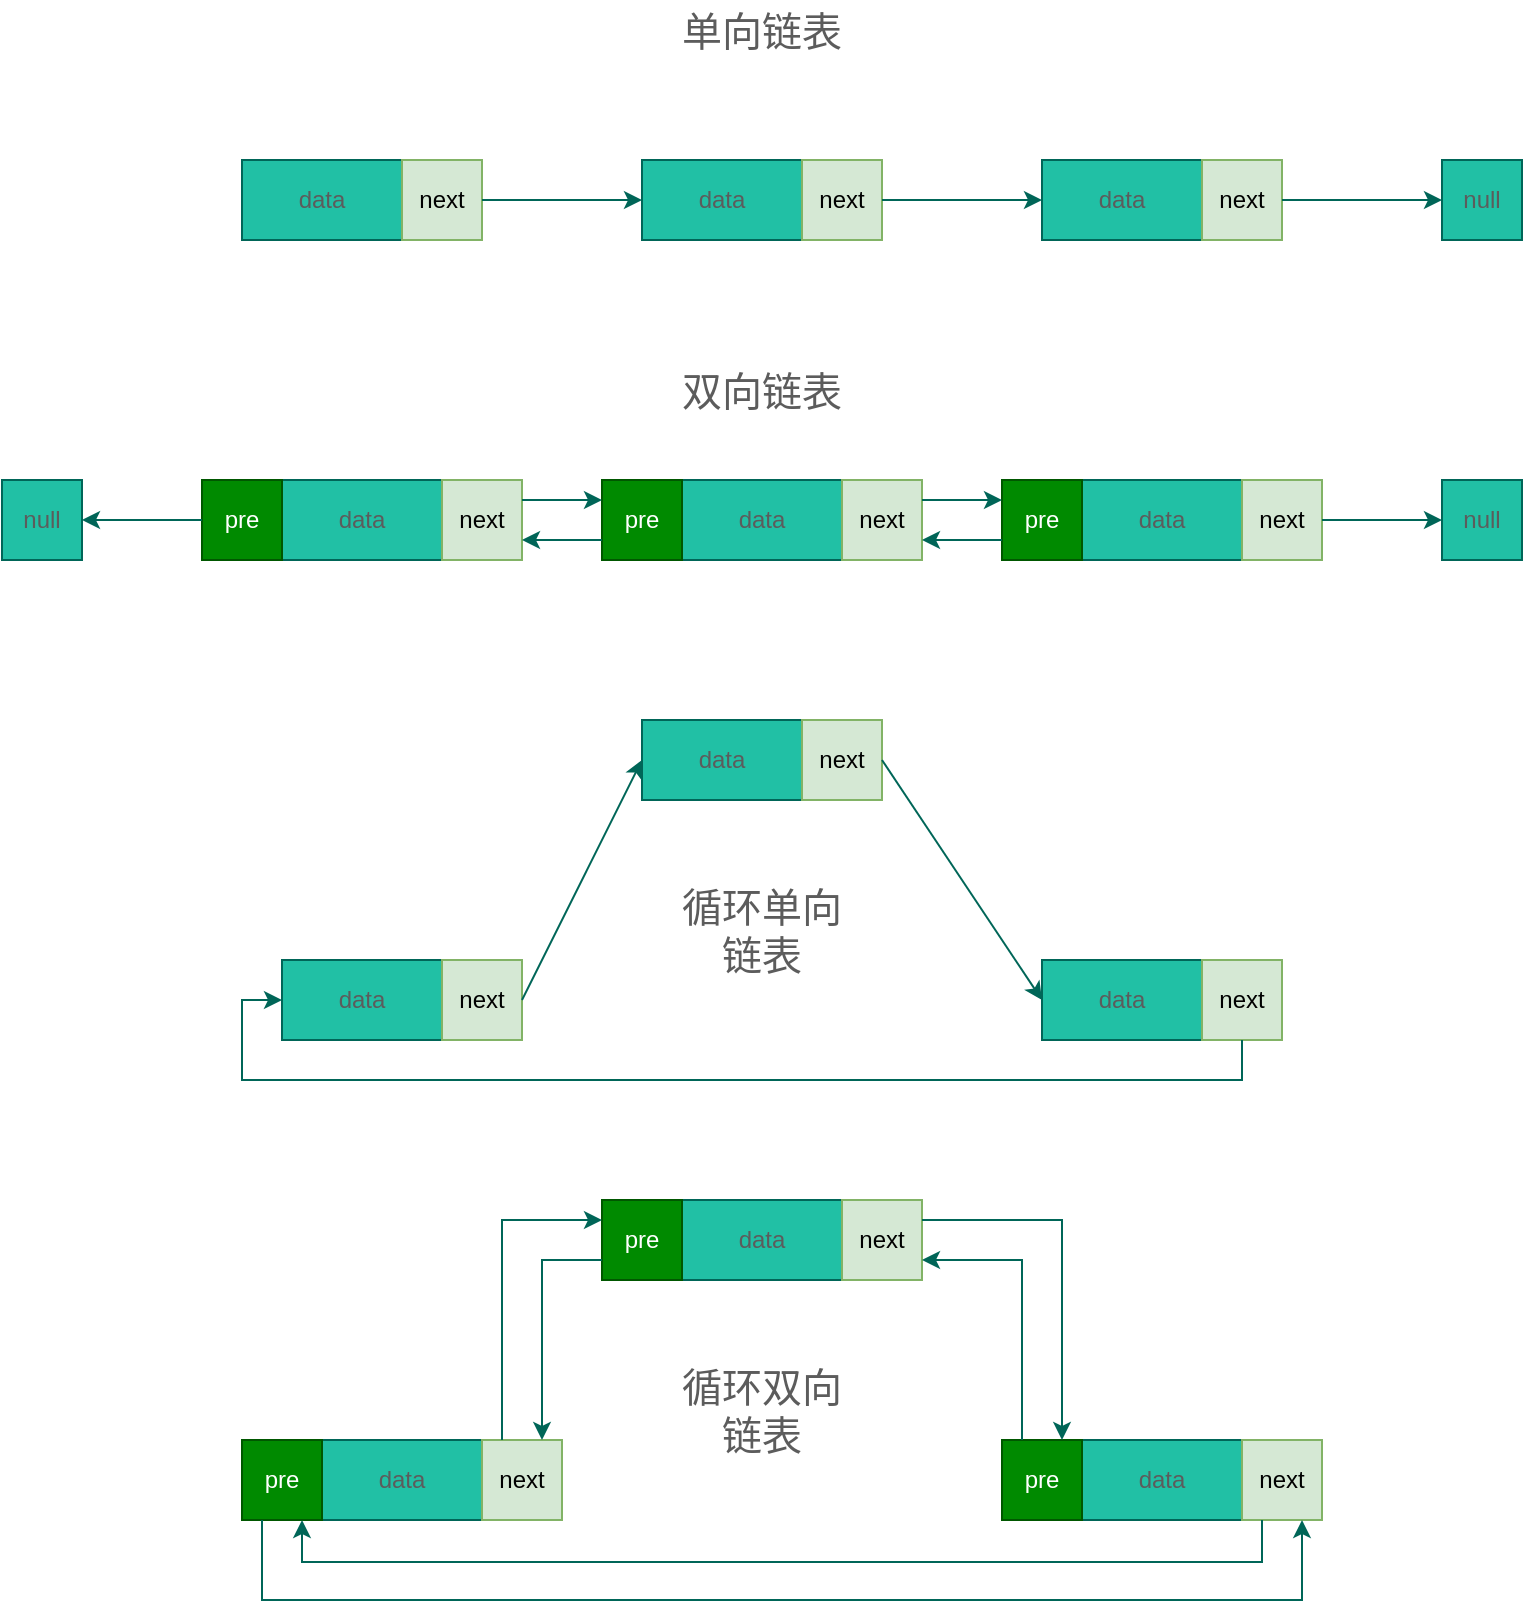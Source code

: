 <mxfile version="27.0.5">
  <diagram name="第 1 页" id="KAM_uYo274XT8sC_KYx2">
    <mxGraphModel dx="714" dy="623" grid="1" gridSize="10" guides="1" tooltips="1" connect="1" arrows="1" fold="1" page="1" pageScale="1" pageWidth="827" pageHeight="1169" math="0" shadow="0">
      <root>
        <mxCell id="0" />
        <mxCell id="1" parent="0" />
        <mxCell id="VaRB4M7GBHj9MHcpwjuo-7" value="" style="group;labelBackgroundColor=none;fontColor=#5C5C5C;" parent="1" vertex="1" connectable="0">
          <mxGeometry x="160" y="280" width="120" height="40" as="geometry" />
        </mxCell>
        <mxCell id="VaRB4M7GBHj9MHcpwjuo-3" value="data" style="rounded=0;whiteSpace=wrap;html=1;shadow=0;labelBackgroundColor=none;fillColor=#21C0A5;strokeColor=#006658;fontColor=#5C5C5C;" parent="VaRB4M7GBHj9MHcpwjuo-7" vertex="1">
          <mxGeometry width="80" height="40" as="geometry" />
        </mxCell>
        <mxCell id="VaRB4M7GBHj9MHcpwjuo-4" value="next" style="whiteSpace=wrap;html=1;aspect=fixed;shadow=0;labelBackgroundColor=none;fillColor=#d5e8d4;strokeColor=#82b366;" parent="VaRB4M7GBHj9MHcpwjuo-7" vertex="1">
          <mxGeometry x="80" width="40" height="40" as="geometry" />
        </mxCell>
        <mxCell id="VaRB4M7GBHj9MHcpwjuo-26" value="" style="group;labelBackgroundColor=none;fontColor=#5C5C5C;" parent="1" vertex="1" connectable="0">
          <mxGeometry x="360" y="280" width="120" height="40" as="geometry" />
        </mxCell>
        <mxCell id="VaRB4M7GBHj9MHcpwjuo-27" value="data" style="rounded=0;whiteSpace=wrap;html=1;shadow=0;labelBackgroundColor=none;fillColor=#21C0A5;strokeColor=#006658;fontColor=#5C5C5C;" parent="VaRB4M7GBHj9MHcpwjuo-26" vertex="1">
          <mxGeometry width="80" height="40" as="geometry" />
        </mxCell>
        <mxCell id="VaRB4M7GBHj9MHcpwjuo-28" value="next" style="whiteSpace=wrap;html=1;aspect=fixed;shadow=0;labelBackgroundColor=none;fillColor=#d5e8d4;strokeColor=#82b366;" parent="VaRB4M7GBHj9MHcpwjuo-26" vertex="1">
          <mxGeometry x="80" width="40" height="40" as="geometry" />
        </mxCell>
        <mxCell id="VaRB4M7GBHj9MHcpwjuo-29" value="" style="group;labelBackgroundColor=none;fontColor=#5C5C5C;" parent="1" vertex="1" connectable="0">
          <mxGeometry x="560" y="280" width="120" height="40" as="geometry" />
        </mxCell>
        <mxCell id="VaRB4M7GBHj9MHcpwjuo-30" value="data" style="rounded=0;whiteSpace=wrap;html=1;shadow=0;labelBackgroundColor=none;fillColor=#21C0A5;strokeColor=#006658;fontColor=#5C5C5C;" parent="VaRB4M7GBHj9MHcpwjuo-29" vertex="1">
          <mxGeometry width="80" height="40" as="geometry" />
        </mxCell>
        <mxCell id="VaRB4M7GBHj9MHcpwjuo-31" value="next" style="whiteSpace=wrap;html=1;aspect=fixed;shadow=0;labelBackgroundColor=none;fillColor=#d5e8d4;strokeColor=#82b366;" parent="VaRB4M7GBHj9MHcpwjuo-29" vertex="1">
          <mxGeometry x="80" width="40" height="40" as="geometry" />
        </mxCell>
        <mxCell id="VaRB4M7GBHj9MHcpwjuo-44" value="" style="group;labelBackgroundColor=none;fontColor=#5C5C5C;" parent="1" vertex="1" connectable="0">
          <mxGeometry x="180" y="680" width="120" height="40" as="geometry" />
        </mxCell>
        <mxCell id="VaRB4M7GBHj9MHcpwjuo-45" value="data" style="rounded=0;whiteSpace=wrap;html=1;shadow=0;labelBackgroundColor=none;fillColor=#21C0A5;strokeColor=#006658;fontColor=#5C5C5C;" parent="VaRB4M7GBHj9MHcpwjuo-44" vertex="1">
          <mxGeometry width="80" height="40" as="geometry" />
        </mxCell>
        <mxCell id="VaRB4M7GBHj9MHcpwjuo-46" value="next" style="whiteSpace=wrap;html=1;aspect=fixed;shadow=0;labelBackgroundColor=none;fillColor=#d5e8d4;strokeColor=#82b366;" parent="VaRB4M7GBHj9MHcpwjuo-44" vertex="1">
          <mxGeometry x="80" width="40" height="40" as="geometry" />
        </mxCell>
        <mxCell id="VaRB4M7GBHj9MHcpwjuo-47" value="" style="group;labelBackgroundColor=none;fontColor=#5C5C5C;" parent="1" vertex="1" connectable="0">
          <mxGeometry x="360" y="560" width="120" height="40" as="geometry" />
        </mxCell>
        <mxCell id="VaRB4M7GBHj9MHcpwjuo-48" value="data" style="rounded=0;whiteSpace=wrap;html=1;shadow=0;labelBackgroundColor=none;fillColor=#21C0A5;strokeColor=#006658;fontColor=#5C5C5C;" parent="VaRB4M7GBHj9MHcpwjuo-47" vertex="1">
          <mxGeometry width="80" height="40" as="geometry" />
        </mxCell>
        <mxCell id="VaRB4M7GBHj9MHcpwjuo-49" value="next" style="whiteSpace=wrap;html=1;aspect=fixed;shadow=0;labelBackgroundColor=none;fillColor=#d5e8d4;strokeColor=#82b366;" parent="VaRB4M7GBHj9MHcpwjuo-47" vertex="1">
          <mxGeometry x="80" width="40" height="40" as="geometry" />
        </mxCell>
        <mxCell id="VaRB4M7GBHj9MHcpwjuo-50" value="" style="group;labelBackgroundColor=none;fontColor=#5C5C5C;" parent="1" vertex="1" connectable="0">
          <mxGeometry x="560" y="680" width="120" height="40" as="geometry" />
        </mxCell>
        <mxCell id="VaRB4M7GBHj9MHcpwjuo-51" value="data" style="rounded=0;whiteSpace=wrap;html=1;shadow=0;labelBackgroundColor=none;fillColor=#21C0A5;strokeColor=#006658;fontColor=#5C5C5C;" parent="VaRB4M7GBHj9MHcpwjuo-50" vertex="1">
          <mxGeometry width="80" height="40" as="geometry" />
        </mxCell>
        <mxCell id="VaRB4M7GBHj9MHcpwjuo-52" value="next" style="whiteSpace=wrap;html=1;aspect=fixed;shadow=0;labelBackgroundColor=none;fillColor=#d5e8d4;strokeColor=#82b366;" parent="VaRB4M7GBHj9MHcpwjuo-50" vertex="1">
          <mxGeometry x="80" width="40" height="40" as="geometry" />
        </mxCell>
        <mxCell id="VaRB4M7GBHj9MHcpwjuo-65" value="" style="group;labelBackgroundColor=none;fontColor=#5C5C5C;" parent="1" vertex="1" connectable="0">
          <mxGeometry x="140" y="440" width="160" height="40" as="geometry" />
        </mxCell>
        <mxCell id="VaRB4M7GBHj9MHcpwjuo-32" value="" style="group;labelBackgroundColor=none;fontColor=#5C5C5C;" parent="VaRB4M7GBHj9MHcpwjuo-65" vertex="1" connectable="0">
          <mxGeometry x="40" width="120" height="40" as="geometry" />
        </mxCell>
        <mxCell id="VaRB4M7GBHj9MHcpwjuo-33" value="data" style="rounded=0;whiteSpace=wrap;html=1;shadow=0;labelBackgroundColor=none;fillColor=#21C0A5;strokeColor=#006658;fontColor=#5C5C5C;" parent="VaRB4M7GBHj9MHcpwjuo-32" vertex="1">
          <mxGeometry width="80" height="40" as="geometry" />
        </mxCell>
        <mxCell id="VaRB4M7GBHj9MHcpwjuo-34" value="next" style="whiteSpace=wrap;html=1;aspect=fixed;shadow=0;labelBackgroundColor=none;fillColor=#d5e8d4;strokeColor=#82b366;" parent="VaRB4M7GBHj9MHcpwjuo-32" vertex="1">
          <mxGeometry x="80" width="40" height="40" as="geometry" />
        </mxCell>
        <mxCell id="VaRB4M7GBHj9MHcpwjuo-35" value="pre" style="whiteSpace=wrap;html=1;aspect=fixed;shadow=0;labelBackgroundColor=none;fillColor=#008a00;strokeColor=#005700;fontColor=#ffffff;" parent="VaRB4M7GBHj9MHcpwjuo-65" vertex="1">
          <mxGeometry width="40" height="40" as="geometry" />
        </mxCell>
        <mxCell id="VaRB4M7GBHj9MHcpwjuo-66" value="" style="group;labelBackgroundColor=none;fontColor=#5C5C5C;" parent="1" vertex="1" connectable="0">
          <mxGeometry x="340" y="440" width="160" height="40" as="geometry" />
        </mxCell>
        <mxCell id="VaRB4M7GBHj9MHcpwjuo-36" value="" style="group;labelBackgroundColor=none;fontColor=#5C5C5C;" parent="VaRB4M7GBHj9MHcpwjuo-66" vertex="1" connectable="0">
          <mxGeometry x="40" width="120" height="40" as="geometry" />
        </mxCell>
        <mxCell id="VaRB4M7GBHj9MHcpwjuo-37" value="data" style="rounded=0;whiteSpace=wrap;html=1;shadow=0;labelBackgroundColor=none;fillColor=#21C0A5;strokeColor=#006658;fontColor=#5C5C5C;" parent="VaRB4M7GBHj9MHcpwjuo-36" vertex="1">
          <mxGeometry width="80" height="40" as="geometry" />
        </mxCell>
        <mxCell id="VaRB4M7GBHj9MHcpwjuo-38" value="next" style="whiteSpace=wrap;html=1;aspect=fixed;shadow=0;labelBackgroundColor=none;fillColor=#d5e8d4;strokeColor=#82b366;" parent="VaRB4M7GBHj9MHcpwjuo-36" vertex="1">
          <mxGeometry x="80" width="40" height="40" as="geometry" />
        </mxCell>
        <mxCell id="VaRB4M7GBHj9MHcpwjuo-39" value="pre" style="whiteSpace=wrap;html=1;aspect=fixed;shadow=0;labelBackgroundColor=none;fillColor=#008a00;strokeColor=#005700;fontColor=#ffffff;" parent="VaRB4M7GBHj9MHcpwjuo-66" vertex="1">
          <mxGeometry width="40" height="40" as="geometry" />
        </mxCell>
        <mxCell id="VaRB4M7GBHj9MHcpwjuo-67" value="" style="group;labelBackgroundColor=none;fontColor=#5C5C5C;" parent="1" vertex="1" connectable="0">
          <mxGeometry x="540" y="440" width="160" height="40" as="geometry" />
        </mxCell>
        <mxCell id="VaRB4M7GBHj9MHcpwjuo-40" value="" style="group;labelBackgroundColor=none;fontColor=#5C5C5C;" parent="VaRB4M7GBHj9MHcpwjuo-67" vertex="1" connectable="0">
          <mxGeometry x="40" width="120" height="40" as="geometry" />
        </mxCell>
        <mxCell id="VaRB4M7GBHj9MHcpwjuo-41" value="data" style="rounded=0;whiteSpace=wrap;html=1;shadow=0;labelBackgroundColor=none;fillColor=#21C0A5;strokeColor=#006658;fontColor=#5C5C5C;" parent="VaRB4M7GBHj9MHcpwjuo-40" vertex="1">
          <mxGeometry width="80" height="40" as="geometry" />
        </mxCell>
        <mxCell id="VaRB4M7GBHj9MHcpwjuo-42" value="next" style="whiteSpace=wrap;html=1;aspect=fixed;shadow=0;labelBackgroundColor=none;fillColor=#d5e8d4;strokeColor=#82b366;" parent="VaRB4M7GBHj9MHcpwjuo-40" vertex="1">
          <mxGeometry x="80" width="40" height="40" as="geometry" />
        </mxCell>
        <mxCell id="VaRB4M7GBHj9MHcpwjuo-43" value="pre" style="whiteSpace=wrap;html=1;aspect=fixed;shadow=0;labelBackgroundColor=none;fillColor=#008a00;strokeColor=#005700;fontColor=#ffffff;" parent="VaRB4M7GBHj9MHcpwjuo-67" vertex="1">
          <mxGeometry width="40" height="40" as="geometry" />
        </mxCell>
        <mxCell id="VaRB4M7GBHj9MHcpwjuo-68" value="" style="group;labelBackgroundColor=none;fontColor=#5C5C5C;" parent="1" vertex="1" connectable="0">
          <mxGeometry x="160" y="920" width="160" height="40" as="geometry" />
        </mxCell>
        <mxCell id="VaRB4M7GBHj9MHcpwjuo-53" value="" style="group;labelBackgroundColor=none;fontColor=#5C5C5C;" parent="VaRB4M7GBHj9MHcpwjuo-68" vertex="1" connectable="0">
          <mxGeometry x="40" width="120" height="40" as="geometry" />
        </mxCell>
        <mxCell id="VaRB4M7GBHj9MHcpwjuo-54" value="data" style="rounded=0;whiteSpace=wrap;html=1;shadow=0;labelBackgroundColor=none;fillColor=#21C0A5;strokeColor=#006658;fontColor=#5C5C5C;" parent="VaRB4M7GBHj9MHcpwjuo-53" vertex="1">
          <mxGeometry width="80" height="40" as="geometry" />
        </mxCell>
        <mxCell id="VaRB4M7GBHj9MHcpwjuo-55" value="next" style="whiteSpace=wrap;html=1;aspect=fixed;shadow=0;labelBackgroundColor=none;fillColor=#d5e8d4;strokeColor=#82b366;" parent="VaRB4M7GBHj9MHcpwjuo-53" vertex="1">
          <mxGeometry x="80" width="40" height="40" as="geometry" />
        </mxCell>
        <mxCell id="VaRB4M7GBHj9MHcpwjuo-56" value="pre" style="whiteSpace=wrap;html=1;aspect=fixed;shadow=0;labelBackgroundColor=none;fillColor=#008a00;strokeColor=#005700;fontColor=#ffffff;" parent="VaRB4M7GBHj9MHcpwjuo-68" vertex="1">
          <mxGeometry width="40" height="40" as="geometry" />
        </mxCell>
        <mxCell id="VaRB4M7GBHj9MHcpwjuo-69" value="" style="group;labelBackgroundColor=none;fontColor=#5C5C5C;" parent="1" vertex="1" connectable="0">
          <mxGeometry x="340" y="800" width="160" height="40" as="geometry" />
        </mxCell>
        <mxCell id="VaRB4M7GBHj9MHcpwjuo-57" value="" style="group;labelBackgroundColor=none;fontColor=#5C5C5C;" parent="VaRB4M7GBHj9MHcpwjuo-69" vertex="1" connectable="0">
          <mxGeometry x="40" width="120" height="40" as="geometry" />
        </mxCell>
        <mxCell id="VaRB4M7GBHj9MHcpwjuo-58" value="data" style="rounded=0;whiteSpace=wrap;html=1;shadow=0;labelBackgroundColor=none;fillColor=#21C0A5;strokeColor=#006658;fontColor=#5C5C5C;" parent="VaRB4M7GBHj9MHcpwjuo-57" vertex="1">
          <mxGeometry width="80" height="40" as="geometry" />
        </mxCell>
        <mxCell id="VaRB4M7GBHj9MHcpwjuo-59" value="next" style="whiteSpace=wrap;html=1;aspect=fixed;shadow=0;labelBackgroundColor=none;fillColor=#d5e8d4;strokeColor=#82b366;" parent="VaRB4M7GBHj9MHcpwjuo-57" vertex="1">
          <mxGeometry x="80" width="40" height="40" as="geometry" />
        </mxCell>
        <mxCell id="VaRB4M7GBHj9MHcpwjuo-60" value="pre" style="whiteSpace=wrap;html=1;aspect=fixed;shadow=0;labelBackgroundColor=none;fillColor=#008a00;strokeColor=#005700;fontColor=#ffffff;" parent="VaRB4M7GBHj9MHcpwjuo-69" vertex="1">
          <mxGeometry width="40" height="40" as="geometry" />
        </mxCell>
        <mxCell id="VaRB4M7GBHj9MHcpwjuo-70" value="" style="group;labelBackgroundColor=none;fontColor=#5C5C5C;" parent="1" vertex="1" connectable="0">
          <mxGeometry x="540" y="920" width="160" height="40" as="geometry" />
        </mxCell>
        <mxCell id="VaRB4M7GBHj9MHcpwjuo-61" value="" style="group;labelBackgroundColor=none;fontColor=#5C5C5C;" parent="VaRB4M7GBHj9MHcpwjuo-70" vertex="1" connectable="0">
          <mxGeometry x="40" width="120" height="40" as="geometry" />
        </mxCell>
        <mxCell id="VaRB4M7GBHj9MHcpwjuo-62" value="data" style="rounded=0;whiteSpace=wrap;html=1;shadow=0;labelBackgroundColor=none;fillColor=#21C0A5;strokeColor=#006658;fontColor=#5C5C5C;" parent="VaRB4M7GBHj9MHcpwjuo-61" vertex="1">
          <mxGeometry width="80" height="40" as="geometry" />
        </mxCell>
        <mxCell id="VaRB4M7GBHj9MHcpwjuo-63" value="next" style="whiteSpace=wrap;html=1;aspect=fixed;shadow=0;labelBackgroundColor=none;fillColor=#d5e8d4;strokeColor=#82b366;" parent="VaRB4M7GBHj9MHcpwjuo-61" vertex="1">
          <mxGeometry x="80" width="40" height="40" as="geometry" />
        </mxCell>
        <mxCell id="VaRB4M7GBHj9MHcpwjuo-64" value="pre" style="whiteSpace=wrap;html=1;aspect=fixed;shadow=0;labelBackgroundColor=none;fillColor=#008a00;strokeColor=#005700;fontColor=#ffffff;" parent="VaRB4M7GBHj9MHcpwjuo-70" vertex="1">
          <mxGeometry width="40" height="40" as="geometry" />
        </mxCell>
        <mxCell id="VaRB4M7GBHj9MHcpwjuo-71" value="null" style="whiteSpace=wrap;html=1;aspect=fixed;labelBackgroundColor=none;fillColor=#21C0A5;strokeColor=#006658;fontColor=#5C5C5C;" parent="1" vertex="1">
          <mxGeometry x="760" y="280" width="40" height="40" as="geometry" />
        </mxCell>
        <mxCell id="VaRB4M7GBHj9MHcpwjuo-73" value="" style="edgeStyle=orthogonalEdgeStyle;rounded=0;orthogonalLoop=1;jettySize=auto;html=1;labelBackgroundColor=none;strokeColor=#006658;fontColor=default;" parent="1" source="VaRB4M7GBHj9MHcpwjuo-4" target="VaRB4M7GBHj9MHcpwjuo-27" edge="1">
          <mxGeometry relative="1" as="geometry" />
        </mxCell>
        <mxCell id="VaRB4M7GBHj9MHcpwjuo-74" value="" style="edgeStyle=orthogonalEdgeStyle;rounded=0;orthogonalLoop=1;jettySize=auto;html=1;labelBackgroundColor=none;strokeColor=#006658;fontColor=default;" parent="1" source="VaRB4M7GBHj9MHcpwjuo-28" target="VaRB4M7GBHj9MHcpwjuo-30" edge="1">
          <mxGeometry relative="1" as="geometry" />
        </mxCell>
        <mxCell id="VaRB4M7GBHj9MHcpwjuo-75" value="" style="edgeStyle=orthogonalEdgeStyle;rounded=0;orthogonalLoop=1;jettySize=auto;html=1;labelBackgroundColor=none;strokeColor=#006658;fontColor=default;" parent="1" source="VaRB4M7GBHj9MHcpwjuo-31" target="VaRB4M7GBHj9MHcpwjuo-71" edge="1">
          <mxGeometry relative="1" as="geometry" />
        </mxCell>
        <mxCell id="VaRB4M7GBHj9MHcpwjuo-76" value="null" style="whiteSpace=wrap;html=1;aspect=fixed;labelBackgroundColor=none;fillColor=#21C0A5;strokeColor=#006658;fontColor=#5C5C5C;" parent="1" vertex="1">
          <mxGeometry x="40" y="440" width="40" height="40" as="geometry" />
        </mxCell>
        <mxCell id="VaRB4M7GBHj9MHcpwjuo-77" value="" style="edgeStyle=orthogonalEdgeStyle;rounded=0;orthogonalLoop=1;jettySize=auto;html=1;labelBackgroundColor=none;strokeColor=#006658;fontColor=default;" parent="1" source="VaRB4M7GBHj9MHcpwjuo-35" target="VaRB4M7GBHj9MHcpwjuo-76" edge="1">
          <mxGeometry relative="1" as="geometry" />
        </mxCell>
        <mxCell id="VaRB4M7GBHj9MHcpwjuo-78" value="" style="edgeStyle=orthogonalEdgeStyle;rounded=0;orthogonalLoop=1;jettySize=auto;html=1;labelBackgroundColor=none;strokeColor=#006658;fontColor=default;" parent="1" source="VaRB4M7GBHj9MHcpwjuo-34" target="VaRB4M7GBHj9MHcpwjuo-39" edge="1">
          <mxGeometry relative="1" as="geometry">
            <Array as="points">
              <mxPoint x="320" y="450" />
              <mxPoint x="320" y="450" />
            </Array>
          </mxGeometry>
        </mxCell>
        <mxCell id="VaRB4M7GBHj9MHcpwjuo-79" value="" style="edgeStyle=orthogonalEdgeStyle;rounded=0;orthogonalLoop=1;jettySize=auto;html=1;labelBackgroundColor=none;strokeColor=#006658;fontColor=default;" parent="1" source="VaRB4M7GBHj9MHcpwjuo-39" target="VaRB4M7GBHj9MHcpwjuo-34" edge="1">
          <mxGeometry relative="1" as="geometry">
            <Array as="points">
              <mxPoint x="320" y="470" />
              <mxPoint x="320" y="470" />
            </Array>
          </mxGeometry>
        </mxCell>
        <mxCell id="VaRB4M7GBHj9MHcpwjuo-80" value="" style="edgeStyle=orthogonalEdgeStyle;rounded=0;orthogonalLoop=1;jettySize=auto;html=1;labelBackgroundColor=none;strokeColor=#006658;fontColor=default;" parent="1" source="VaRB4M7GBHj9MHcpwjuo-38" target="VaRB4M7GBHj9MHcpwjuo-43" edge="1">
          <mxGeometry relative="1" as="geometry">
            <Array as="points">
              <mxPoint x="520" y="450" />
              <mxPoint x="520" y="450" />
            </Array>
          </mxGeometry>
        </mxCell>
        <mxCell id="VaRB4M7GBHj9MHcpwjuo-81" value="" style="edgeStyle=orthogonalEdgeStyle;rounded=0;orthogonalLoop=1;jettySize=auto;html=1;labelBackgroundColor=none;strokeColor=#006658;fontColor=default;" parent="1" source="VaRB4M7GBHj9MHcpwjuo-43" target="VaRB4M7GBHj9MHcpwjuo-38" edge="1">
          <mxGeometry relative="1" as="geometry">
            <Array as="points">
              <mxPoint x="520" y="470" />
              <mxPoint x="520" y="470" />
            </Array>
          </mxGeometry>
        </mxCell>
        <mxCell id="VaRB4M7GBHj9MHcpwjuo-82" value="null" style="whiteSpace=wrap;html=1;aspect=fixed;shadow=0;labelBackgroundColor=none;fillColor=#21C0A5;strokeColor=#006658;fontColor=#5C5C5C;" parent="1" vertex="1">
          <mxGeometry x="760" y="440" width="40" height="40" as="geometry" />
        </mxCell>
        <mxCell id="VaRB4M7GBHj9MHcpwjuo-83" value="" style="edgeStyle=orthogonalEdgeStyle;rounded=0;orthogonalLoop=1;jettySize=auto;html=1;labelBackgroundColor=none;strokeColor=#006658;fontColor=default;" parent="1" source="VaRB4M7GBHj9MHcpwjuo-42" target="VaRB4M7GBHj9MHcpwjuo-82" edge="1">
          <mxGeometry relative="1" as="geometry" />
        </mxCell>
        <mxCell id="VaRB4M7GBHj9MHcpwjuo-84" style="rounded=0;orthogonalLoop=1;jettySize=auto;html=1;entryX=0;entryY=0.5;entryDx=0;entryDy=0;labelBackgroundColor=none;strokeColor=#006658;fontColor=default;exitX=1;exitY=0.5;exitDx=0;exitDy=0;" parent="1" source="VaRB4M7GBHj9MHcpwjuo-46" target="VaRB4M7GBHj9MHcpwjuo-48" edge="1">
          <mxGeometry relative="1" as="geometry" />
        </mxCell>
        <mxCell id="VaRB4M7GBHj9MHcpwjuo-85" style="rounded=0;orthogonalLoop=1;jettySize=auto;html=1;entryX=0;entryY=0.5;entryDx=0;entryDy=0;labelBackgroundColor=none;strokeColor=#006658;fontColor=default;exitX=1;exitY=0.5;exitDx=0;exitDy=0;" parent="1" source="VaRB4M7GBHj9MHcpwjuo-49" target="VaRB4M7GBHj9MHcpwjuo-51" edge="1">
          <mxGeometry relative="1" as="geometry" />
        </mxCell>
        <mxCell id="VaRB4M7GBHj9MHcpwjuo-86" style="edgeStyle=orthogonalEdgeStyle;rounded=0;orthogonalLoop=1;jettySize=auto;html=1;entryX=0;entryY=0.5;entryDx=0;entryDy=0;labelBackgroundColor=none;strokeColor=#006658;fontColor=default;" parent="1" source="VaRB4M7GBHj9MHcpwjuo-52" target="VaRB4M7GBHj9MHcpwjuo-45" edge="1">
          <mxGeometry relative="1" as="geometry">
            <Array as="points">
              <mxPoint x="660" y="740" />
              <mxPoint x="160" y="740" />
              <mxPoint x="160" y="700" />
            </Array>
          </mxGeometry>
        </mxCell>
        <mxCell id="VaRB4M7GBHj9MHcpwjuo-87" style="edgeStyle=orthogonalEdgeStyle;rounded=0;orthogonalLoop=1;jettySize=auto;html=1;entryX=0.5;entryY=0;entryDx=0;entryDy=0;exitX=1;exitY=0.25;exitDx=0;exitDy=0;labelBackgroundColor=none;strokeColor=#006658;fontColor=default;" parent="1" source="VaRB4M7GBHj9MHcpwjuo-59" edge="1">
          <mxGeometry relative="1" as="geometry">
            <mxPoint x="510" y="810" as="sourcePoint" />
            <mxPoint x="570" y="920" as="targetPoint" />
            <Array as="points">
              <mxPoint x="570" y="810" />
            </Array>
          </mxGeometry>
        </mxCell>
        <mxCell id="VaRB4M7GBHj9MHcpwjuo-88" style="edgeStyle=orthogonalEdgeStyle;rounded=0;orthogonalLoop=1;jettySize=auto;html=1;entryX=1;entryY=0.75;entryDx=0;entryDy=0;labelBackgroundColor=none;strokeColor=#006658;fontColor=default;" parent="1" source="VaRB4M7GBHj9MHcpwjuo-64" target="VaRB4M7GBHj9MHcpwjuo-59" edge="1">
          <mxGeometry relative="1" as="geometry">
            <mxPoint x="510" y="830" as="targetPoint" />
            <Array as="points">
              <mxPoint x="550" y="830" />
            </Array>
          </mxGeometry>
        </mxCell>
        <mxCell id="VaRB4M7GBHj9MHcpwjuo-89" style="edgeStyle=orthogonalEdgeStyle;rounded=0;orthogonalLoop=1;jettySize=auto;html=1;entryX=0.75;entryY=1;entryDx=0;entryDy=0;exitX=0.25;exitY=1;exitDx=0;exitDy=0;labelBackgroundColor=none;strokeColor=#006658;fontColor=default;" parent="1" source="VaRB4M7GBHj9MHcpwjuo-63" target="VaRB4M7GBHj9MHcpwjuo-56" edge="1">
          <mxGeometry relative="1" as="geometry">
            <mxPoint x="190" y="980" as="targetPoint" />
            <mxPoint x="680" y="980" as="sourcePoint" />
            <Array as="points">
              <mxPoint x="670" y="981" />
              <mxPoint x="190" y="981" />
            </Array>
          </mxGeometry>
        </mxCell>
        <mxCell id="VaRB4M7GBHj9MHcpwjuo-90" style="edgeStyle=orthogonalEdgeStyle;rounded=0;orthogonalLoop=1;jettySize=auto;html=1;entryX=0.75;entryY=1;entryDx=0;entryDy=0;labelBackgroundColor=none;strokeColor=#006658;fontColor=default;" parent="1" source="VaRB4M7GBHj9MHcpwjuo-56" target="VaRB4M7GBHj9MHcpwjuo-63" edge="1">
          <mxGeometry relative="1" as="geometry">
            <Array as="points">
              <mxPoint x="170" y="1000" />
              <mxPoint x="690" y="1000" />
            </Array>
          </mxGeometry>
        </mxCell>
        <mxCell id="VaRB4M7GBHj9MHcpwjuo-91" style="edgeStyle=orthogonalEdgeStyle;rounded=0;orthogonalLoop=1;jettySize=auto;html=1;exitX=0.25;exitY=0;exitDx=0;exitDy=0;entryX=0;entryY=0.25;entryDx=0;entryDy=0;labelBackgroundColor=none;strokeColor=#006658;fontColor=default;" parent="1" source="VaRB4M7GBHj9MHcpwjuo-55" target="VaRB4M7GBHj9MHcpwjuo-60" edge="1">
          <mxGeometry relative="1" as="geometry" />
        </mxCell>
        <mxCell id="VaRB4M7GBHj9MHcpwjuo-92" style="edgeStyle=orthogonalEdgeStyle;rounded=0;orthogonalLoop=1;jettySize=auto;html=1;exitX=0;exitY=0.75;exitDx=0;exitDy=0;entryX=0.75;entryY=0;entryDx=0;entryDy=0;labelBackgroundColor=none;strokeColor=#006658;fontColor=default;" parent="1" source="VaRB4M7GBHj9MHcpwjuo-60" target="VaRB4M7GBHj9MHcpwjuo-55" edge="1">
          <mxGeometry relative="1" as="geometry" />
        </mxCell>
        <mxCell id="VaRB4M7GBHj9MHcpwjuo-93" value="单向链表" style="text;html=1;align=center;verticalAlign=middle;whiteSpace=wrap;rounded=0;fontSize=20;labelBackgroundColor=none;fontColor=#5C5C5C;" parent="1" vertex="1">
          <mxGeometry x="370" y="200" width="100" height="30" as="geometry" />
        </mxCell>
        <mxCell id="VaRB4M7GBHj9MHcpwjuo-94" value="双向链表" style="text;html=1;align=center;verticalAlign=middle;whiteSpace=wrap;rounded=0;fontSize=20;labelBackgroundColor=none;fontColor=#5C5C5C;" parent="1" vertex="1">
          <mxGeometry x="370" y="380" width="100" height="30" as="geometry" />
        </mxCell>
        <mxCell id="VaRB4M7GBHj9MHcpwjuo-95" value="循环单向链表" style="text;html=1;align=center;verticalAlign=middle;whiteSpace=wrap;rounded=0;fontSize=20;labelBackgroundColor=none;fontColor=#5C5C5C;" parent="1" vertex="1">
          <mxGeometry x="370" y="650" width="100" height="30" as="geometry" />
        </mxCell>
        <mxCell id="VaRB4M7GBHj9MHcpwjuo-97" value="循环双向链表" style="text;html=1;align=center;verticalAlign=middle;whiteSpace=wrap;rounded=0;fontSize=20;labelBackgroundColor=none;fontColor=#5C5C5C;" parent="1" vertex="1">
          <mxGeometry x="370" y="890" width="100" height="30" as="geometry" />
        </mxCell>
      </root>
    </mxGraphModel>
  </diagram>
</mxfile>
